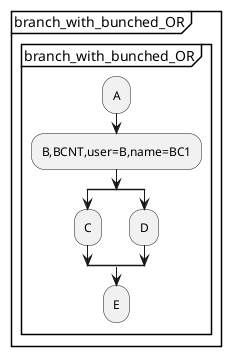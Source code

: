 @startuml
    partition "branch_with_bunched_OR" {
        group "branch_with_bunched_OR"
            :A;
            :B,BCNT,user=B,name=BC1;
            ' :|||DUMMY|||;
            split
                :C;
            split again
                :D;
            end split
            :E;
        end group
    }
@enduml